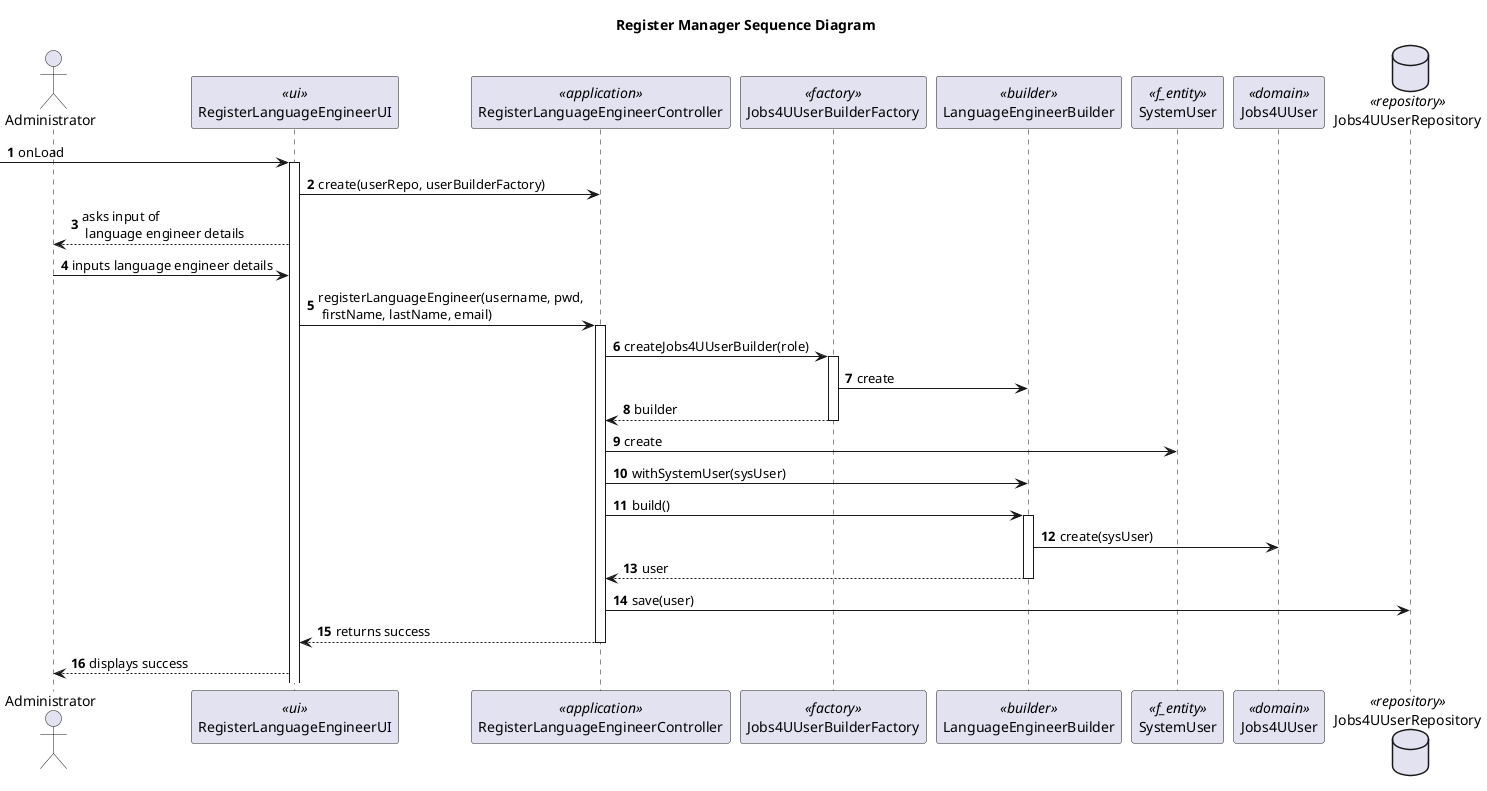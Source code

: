 @startuml

title Register Manager Sequence Diagram

autonumber
actor Administrator as ADM
participant "RegisterLanguageEngineerUI" as UI <<ui>>
participant "RegisterLanguageEngineerController" as CTRL <<application>>
participant "Jobs4UUserBuilderFactory" as FAC <<factory>>
participant "LanguageEngineerBuilder" as BLD <<builder>>
participant "SystemUser" as SU <<f_entity>>
participant "Jobs4UUser" as J4UU <<domain>>
database "Jobs4UUserRepository" as REPO <<repository>>


-> UI : onLoad
activate UI
UI -> CTRL : create(userRepo, userBuilderFactory)
UI --> ADM : asks input of\n language engineer details
ADM -> UI : inputs language engineer details
UI -> CTRL : registerLanguageEngineer(username, pwd,\n firstName, lastName, email)
activate CTRL
CTRL -> FAC : createJobs4UUserBuilder(role)
activate FAC
FAC -> BLD : create
FAC --> CTRL : builder
deactivate FAC
CTRL -> SU : create
CTRL -> BLD : withSystemUser(sysUser)
CTRL -> BLD : build()
activate BLD
BLD -> J4UU : create(sysUser)
BLD --> CTRL : user
deactivate BLD
CTRL -> REPO : save(user)
CTRL --> UI : returns success
deactivate CTRL
UI --> ADM : displays success




@enduml
